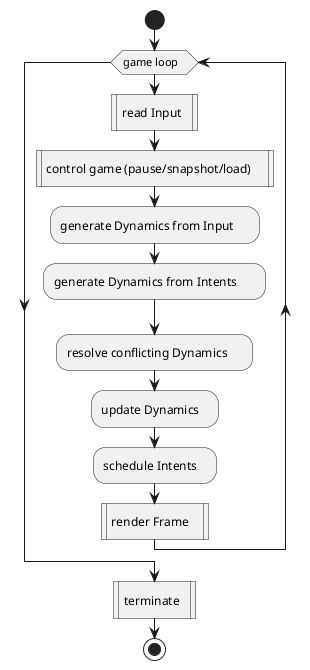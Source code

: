 @startuml

start

while (game loop   )
  :read Input  |
  :control game (pause/snapshot/load)    |
  :generate Dynamics from Input     ;
  :generate Dynamics from Intents      ;
  :resolve conflicting Dynamics     ;
  :update Dynamics   ;
  :schedule Intents   ;
  :render Frame   |
endwhile
  :terminate  |
stop

@enduml
